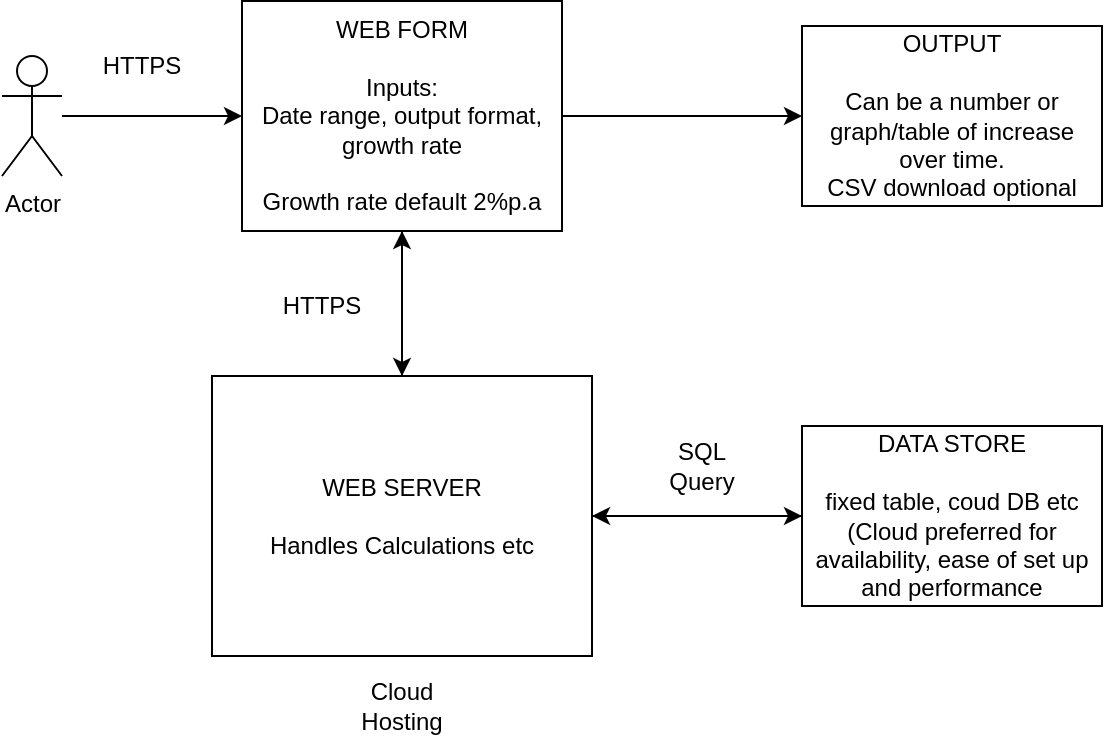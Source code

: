 <mxfile version="20.8.23" type="github"><diagram name="Page-1" id="z7KvOS9ukoj-XgOeXY6J"><mxGraphModel dx="1434" dy="764" grid="1" gridSize="10" guides="1" tooltips="1" connect="1" arrows="1" fold="1" page="1" pageScale="1" pageWidth="1169" pageHeight="827" math="0" shadow="0"><root><mxCell id="0"/><mxCell id="1" parent="0"/><mxCell id="0eI4pA2nYeZlNMitr8D2-4" style="edgeStyle=orthogonalEdgeStyle;rounded=0;orthogonalLoop=1;jettySize=auto;html=1;" edge="1" parent="1" source="0eI4pA2nYeZlNMitr8D2-1" target="0eI4pA2nYeZlNMitr8D2-5"><mxGeometry relative="1" as="geometry"><mxPoint x="400" y="340" as="targetPoint"/></mxGeometry></mxCell><mxCell id="0eI4pA2nYeZlNMitr8D2-6" style="edgeStyle=orthogonalEdgeStyle;rounded=0;orthogonalLoop=1;jettySize=auto;html=1;" edge="1" parent="1" source="0eI4pA2nYeZlNMitr8D2-1" target="0eI4pA2nYeZlNMitr8D2-7"><mxGeometry relative="1" as="geometry"><mxPoint x="220" y="500" as="targetPoint"/></mxGeometry></mxCell><mxCell id="0eI4pA2nYeZlNMitr8D2-1" value="WEB FORM&lt;br&gt;&lt;br&gt;Inputs:&lt;br&gt;Date range, output format, growth rate&lt;br&gt;&lt;br&gt;Growth rate default 2%p.a" style="rounded=0;whiteSpace=wrap;html=1;" vertex="1" parent="1"><mxGeometry x="140" y="282.5" width="160" height="115" as="geometry"/></mxCell><mxCell id="0eI4pA2nYeZlNMitr8D2-3" style="edgeStyle=orthogonalEdgeStyle;rounded=0;orthogonalLoop=1;jettySize=auto;html=1;entryX=0;entryY=0.5;entryDx=0;entryDy=0;" edge="1" parent="1" source="0eI4pA2nYeZlNMitr8D2-2" target="0eI4pA2nYeZlNMitr8D2-1"><mxGeometry relative="1" as="geometry"/></mxCell><mxCell id="0eI4pA2nYeZlNMitr8D2-2" value="Actor" style="shape=umlActor;verticalLabelPosition=bottom;verticalAlign=top;html=1;outlineConnect=0;" vertex="1" parent="1"><mxGeometry x="20" y="310" width="30" height="60" as="geometry"/></mxCell><mxCell id="0eI4pA2nYeZlNMitr8D2-5" value="OUTPUT&lt;br&gt;&lt;br&gt;Can be a number or graph/table of increase over time.&lt;br&gt;CSV download optional" style="rounded=0;whiteSpace=wrap;html=1;" vertex="1" parent="1"><mxGeometry x="420" y="295" width="150" height="90" as="geometry"/></mxCell><mxCell id="0eI4pA2nYeZlNMitr8D2-8" style="edgeStyle=orthogonalEdgeStyle;rounded=0;orthogonalLoop=1;jettySize=auto;html=1;" edge="1" parent="1" source="0eI4pA2nYeZlNMitr8D2-7" target="0eI4pA2nYeZlNMitr8D2-10"><mxGeometry relative="1" as="geometry"><mxPoint x="420" y="540" as="targetPoint"/></mxGeometry></mxCell><mxCell id="0eI4pA2nYeZlNMitr8D2-9" style="edgeStyle=orthogonalEdgeStyle;rounded=0;orthogonalLoop=1;jettySize=auto;html=1;entryX=0.5;entryY=1;entryDx=0;entryDy=0;" edge="1" parent="1" source="0eI4pA2nYeZlNMitr8D2-7" target="0eI4pA2nYeZlNMitr8D2-1"><mxGeometry relative="1" as="geometry"/></mxCell><mxCell id="0eI4pA2nYeZlNMitr8D2-7" value="WEB SERVER&lt;br&gt;&lt;br&gt;Handles Calculations etc" style="rounded=0;whiteSpace=wrap;html=1;" vertex="1" parent="1"><mxGeometry x="125" y="470" width="190" height="140" as="geometry"/></mxCell><mxCell id="0eI4pA2nYeZlNMitr8D2-16" style="edgeStyle=orthogonalEdgeStyle;rounded=0;orthogonalLoop=1;jettySize=auto;html=1;entryX=1;entryY=0.5;entryDx=0;entryDy=0;" edge="1" parent="1" source="0eI4pA2nYeZlNMitr8D2-10" target="0eI4pA2nYeZlNMitr8D2-7"><mxGeometry relative="1" as="geometry"/></mxCell><mxCell id="0eI4pA2nYeZlNMitr8D2-10" value="DATA STORE&lt;br&gt;&lt;br&gt;fixed table, coud DB etc&lt;br&gt;(Cloud preferred for availability, ease of set up and performance" style="rounded=0;whiteSpace=wrap;html=1;" vertex="1" parent="1"><mxGeometry x="420" y="495" width="150" height="90" as="geometry"/></mxCell><mxCell id="0eI4pA2nYeZlNMitr8D2-12" value="HTTPS" style="text;html=1;strokeColor=none;fillColor=none;align=center;verticalAlign=middle;whiteSpace=wrap;rounded=0;" vertex="1" parent="1"><mxGeometry x="60" y="300" width="60" height="30" as="geometry"/></mxCell><mxCell id="0eI4pA2nYeZlNMitr8D2-13" value="HTTPS" style="text;html=1;strokeColor=none;fillColor=none;align=center;verticalAlign=middle;whiteSpace=wrap;rounded=0;" vertex="1" parent="1"><mxGeometry x="150" y="420" width="60" height="30" as="geometry"/></mxCell><mxCell id="0eI4pA2nYeZlNMitr8D2-14" value="SQL Query" style="text;html=1;strokeColor=none;fillColor=none;align=center;verticalAlign=middle;whiteSpace=wrap;rounded=0;" vertex="1" parent="1"><mxGeometry x="340" y="500" width="60" height="30" as="geometry"/></mxCell><mxCell id="0eI4pA2nYeZlNMitr8D2-17" value="Cloud Hosting" style="text;html=1;strokeColor=none;fillColor=none;align=center;verticalAlign=middle;whiteSpace=wrap;rounded=0;" vertex="1" parent="1"><mxGeometry x="190" y="620" width="60" height="30" as="geometry"/></mxCell></root></mxGraphModel></diagram></mxfile>